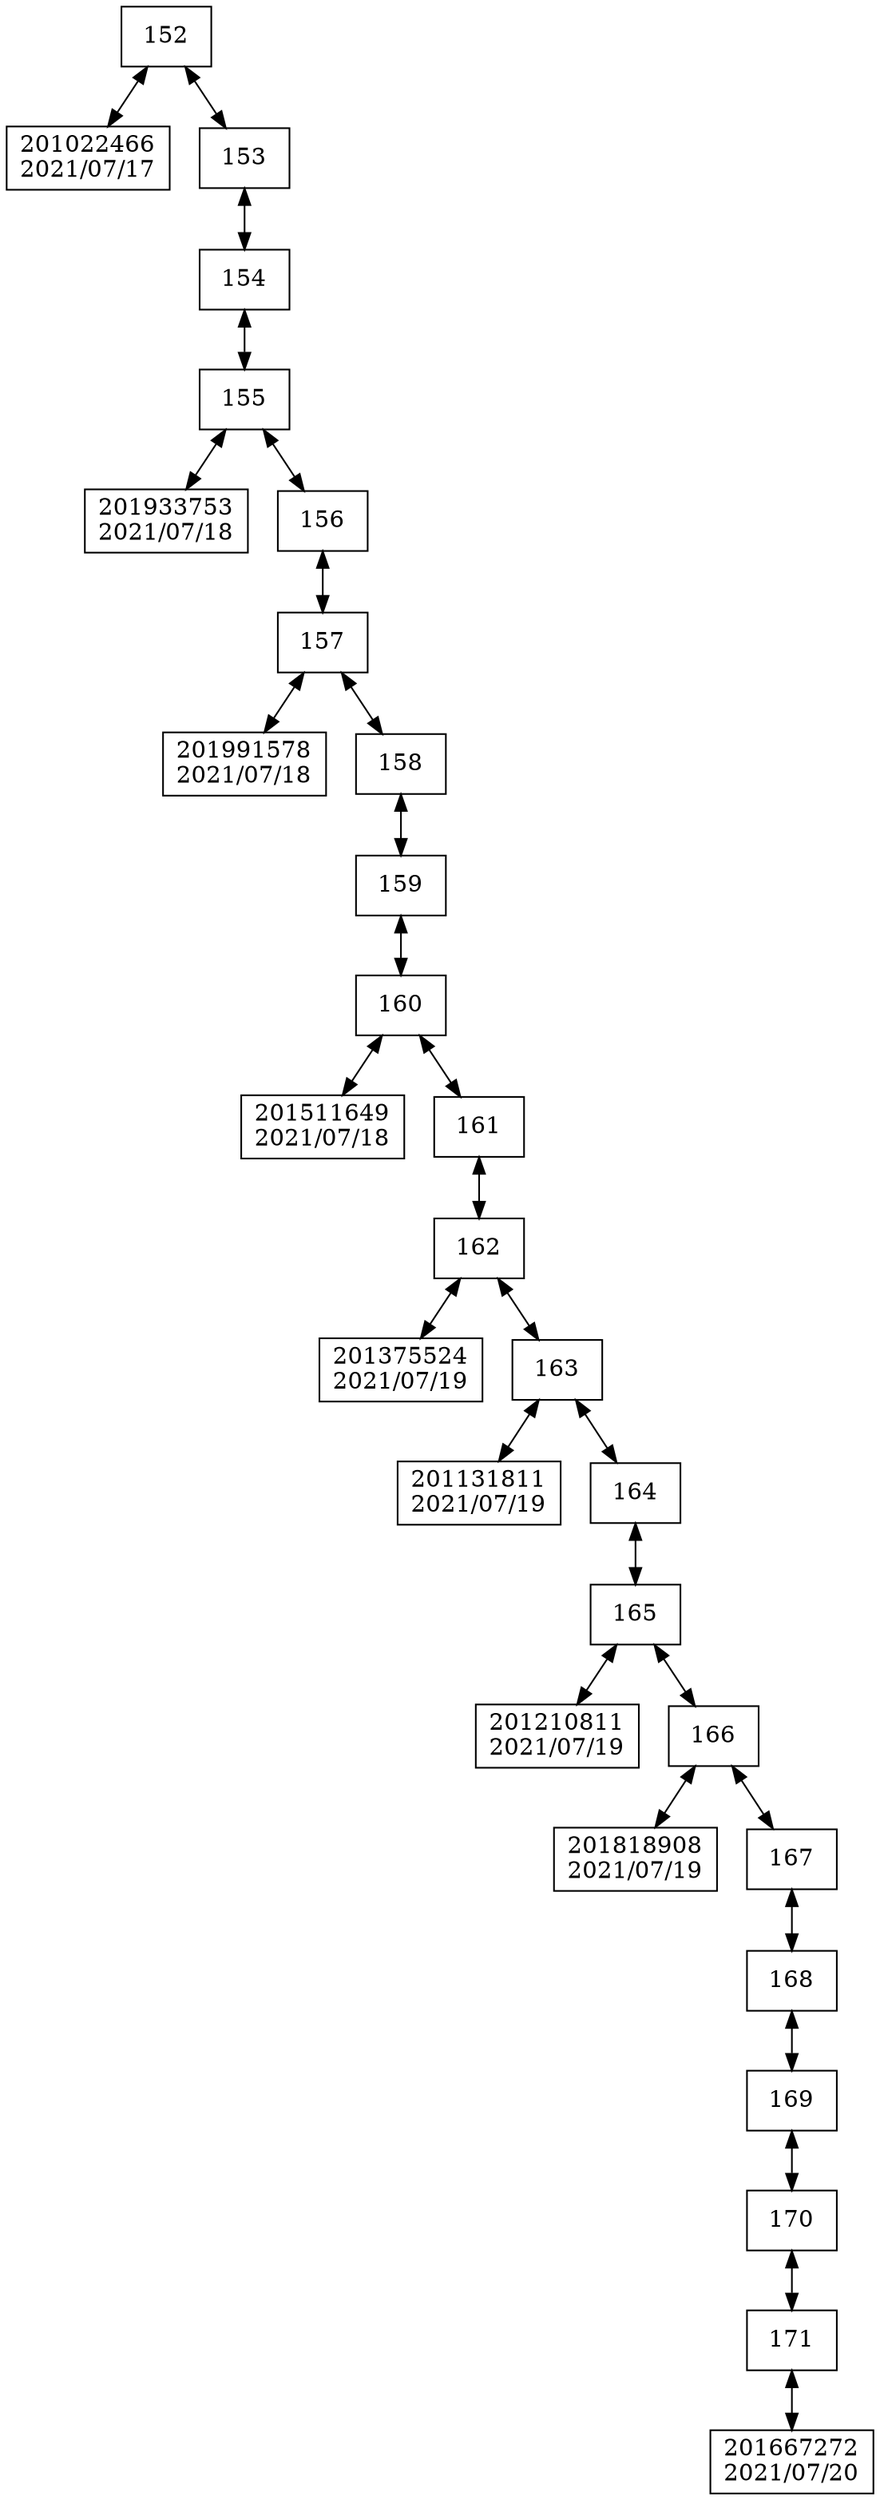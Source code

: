 digraph G{
 rankdir = TB; 
node [shape=box]; 
compound=true; 
"152"[label="152"];
"201022466"[label="201022466
2021/07/17"];
"153"[label="153"];
"154"[label="154"];
"155"[label="155"];
"201933753"[label="201933753
2021/07/18"];
"156"[label="156"];
"157"[label="157"];
"201991578"[label="201991578
2021/07/18"];
"158"[label="158"];
"159"[label="159"];
"160"[label="160"];
"201511649"[label="201511649
2021/07/18"];
"161"[label="161"];
"162"[label="162"];
"201375524"[label="201375524
2021/07/19"];
"163"[label="163"];
"201131811"[label="201131811
2021/07/19"];
"164"[label="164"];
"165"[label="165"];
"201210811"[label="201210811
2021/07/19"];
"166"[label="166"];
"201818908"[label="201818908
2021/07/19"];
"167"[label="167"];
"168"[label="168"];
"169"[label="169"];
"170"[label="170"];
"171"[label="171"];
"201667272"[label="201667272
2021/07/20"];
"152" -> "201022466"[dir="both"];
"152" -> "153"[dir="both"];
"153" -> "154"[dir="both"];
"154" -> "155"[dir="both"];
"155" -> "201933753"[dir="both"];
"155" -> "156"[dir="both"];
"156" -> "157"[dir="both"];
"157" -> "201991578"[dir="both"];
"157" -> "158"[dir="both"];
"158" -> "159"[dir="both"];
"159" -> "160"[dir="both"];
"160" -> "201511649"[dir="both"];
"160" -> "161"[dir="both"];
"161" -> "162"[dir="both"];
"162" -> "201375524"[dir="both"];
"162" -> "163"[dir="both"];
"163" -> "201131811"[dir="both"];
"163" -> "164"[dir="both"];
"164" -> "165"[dir="both"];
"165" -> "201210811"[dir="both"];
"165" -> "166"[dir="both"];
"166" -> "201818908"[dir="both"];
"166" -> "167"[dir="both"];
"167" -> "168"[dir="both"];
"168" -> "169"[dir="both"];
"169" -> "170"[dir="both"];
"170" -> "171"[dir="both"];
"171" -> "201667272"[dir="both"];

}

